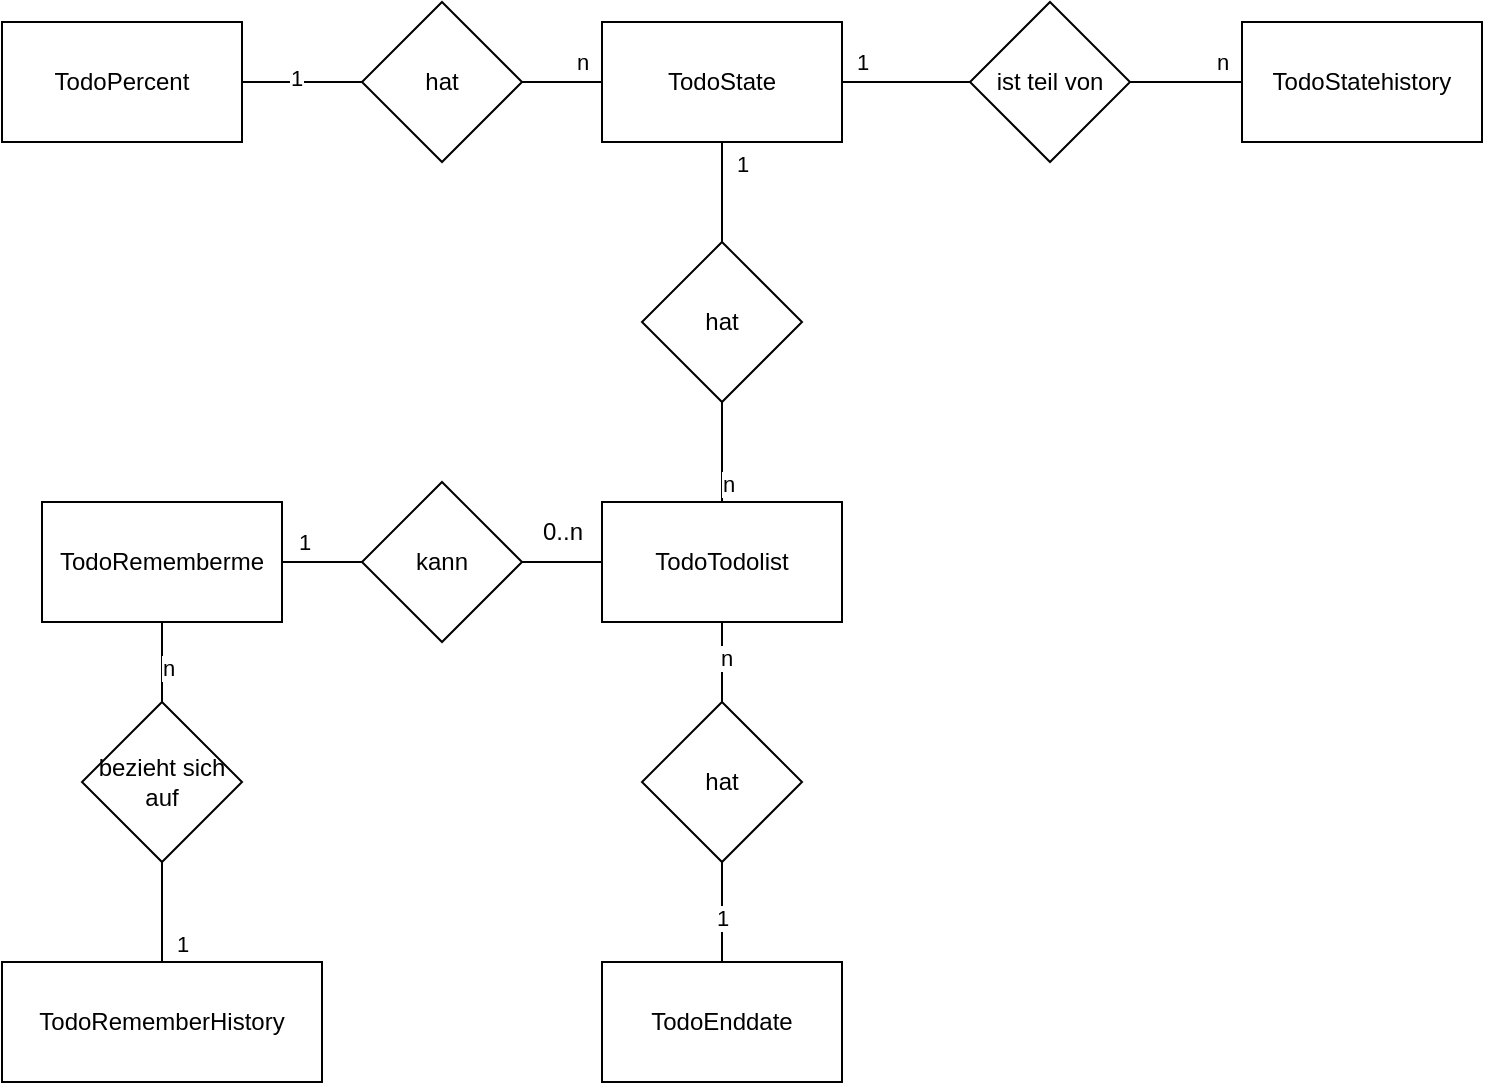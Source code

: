 <mxfile version="27.0.9">
  <diagram name="Seite-1" id="p_y_RWC4hwnAIl9erWtl">
    <mxGraphModel dx="1722" dy="2093" grid="1" gridSize="10" guides="1" tooltips="1" connect="1" arrows="1" fold="1" page="1" pageScale="1" pageWidth="827" pageHeight="1169" math="0" shadow="0">
      <root>
        <mxCell id="0" />
        <mxCell id="1" parent="0" />
        <mxCell id="KRQcS20CmdTBOLklNarJ-19" value="" style="edgeStyle=orthogonalEdgeStyle;rounded=0;orthogonalLoop=1;jettySize=auto;html=1;endArrow=none;startFill=0;" edge="1" parent="1" source="KRQcS20CmdTBOLklNarJ-1" target="KRQcS20CmdTBOLklNarJ-18">
          <mxGeometry relative="1" as="geometry" />
        </mxCell>
        <mxCell id="KRQcS20CmdTBOLklNarJ-21" value="" style="edgeStyle=orthogonalEdgeStyle;rounded=0;orthogonalLoop=1;jettySize=auto;html=1;endArrow=none;startFill=0;" edge="1" parent="1" source="KRQcS20CmdTBOLklNarJ-1" target="KRQcS20CmdTBOLklNarJ-17">
          <mxGeometry relative="1" as="geometry" />
        </mxCell>
        <mxCell id="KRQcS20CmdTBOLklNarJ-37" value="n" style="edgeLabel;html=1;align=center;verticalAlign=middle;resizable=0;points=[];" vertex="1" connectable="0" parent="KRQcS20CmdTBOLklNarJ-21">
          <mxGeometry x="-0.213" y="-3" relative="1" as="geometry">
            <mxPoint y="10" as="offset" />
          </mxGeometry>
        </mxCell>
        <mxCell id="KRQcS20CmdTBOLklNarJ-47" value="" style="edgeStyle=orthogonalEdgeStyle;rounded=0;orthogonalLoop=1;jettySize=auto;html=1;endArrow=none;startFill=0;" edge="1" parent="1" source="KRQcS20CmdTBOLklNarJ-1" target="KRQcS20CmdTBOLklNarJ-18">
          <mxGeometry relative="1" as="geometry" />
        </mxCell>
        <mxCell id="KRQcS20CmdTBOLklNarJ-1" value="TodoTodolist" style="rounded=0;whiteSpace=wrap;html=1;" vertex="1" parent="1">
          <mxGeometry x="370" y="240" width="120" height="60" as="geometry" />
        </mxCell>
        <mxCell id="KRQcS20CmdTBOLklNarJ-44" value="" style="edgeStyle=orthogonalEdgeStyle;rounded=0;orthogonalLoop=1;jettySize=auto;html=1;endArrow=none;startFill=0;" edge="1" parent="1" source="KRQcS20CmdTBOLklNarJ-2" target="KRQcS20CmdTBOLklNarJ-9">
          <mxGeometry relative="1" as="geometry" />
        </mxCell>
        <mxCell id="KRQcS20CmdTBOLklNarJ-45" value="n" style="edgeLabel;html=1;align=center;verticalAlign=middle;resizable=0;points=[];" vertex="1" connectable="0" parent="KRQcS20CmdTBOLklNarJ-44">
          <mxGeometry x="-0.142" y="-3" relative="1" as="geometry">
            <mxPoint x="13" y="-13" as="offset" />
          </mxGeometry>
        </mxCell>
        <mxCell id="KRQcS20CmdTBOLklNarJ-2" value="hat" style="rhombus;whiteSpace=wrap;html=1;" vertex="1" parent="1">
          <mxGeometry x="250" y="-10" width="80" height="80" as="geometry" />
        </mxCell>
        <mxCell id="KRQcS20CmdTBOLklNarJ-43" value="" style="edgeStyle=orthogonalEdgeStyle;rounded=0;orthogonalLoop=1;jettySize=auto;html=1;endArrow=none;startFill=0;" edge="1" parent="1" source="KRQcS20CmdTBOLklNarJ-6" target="KRQcS20CmdTBOLklNarJ-2">
          <mxGeometry relative="1" as="geometry" />
        </mxCell>
        <mxCell id="KRQcS20CmdTBOLklNarJ-46" value="1" style="edgeLabel;html=1;align=center;verticalAlign=middle;resizable=0;points=[];" vertex="1" connectable="0" parent="KRQcS20CmdTBOLklNarJ-43">
          <mxGeometry x="-0.122" y="2" relative="1" as="geometry">
            <mxPoint as="offset" />
          </mxGeometry>
        </mxCell>
        <mxCell id="KRQcS20CmdTBOLklNarJ-6" value="TodoPercent" style="rounded=0;whiteSpace=wrap;html=1;" vertex="1" parent="1">
          <mxGeometry x="70" width="120" height="60" as="geometry" />
        </mxCell>
        <mxCell id="KRQcS20CmdTBOLklNarJ-28" value="" style="edgeStyle=orthogonalEdgeStyle;rounded=0;orthogonalLoop=1;jettySize=auto;html=1;endArrow=none;startFill=0;" edge="1" parent="1" source="KRQcS20CmdTBOLklNarJ-9" target="KRQcS20CmdTBOLklNarJ-27">
          <mxGeometry relative="1" as="geometry" />
        </mxCell>
        <mxCell id="KRQcS20CmdTBOLklNarJ-31" value="1" style="edgeLabel;html=1;align=center;verticalAlign=middle;resizable=0;points=[];" vertex="1" connectable="0" parent="KRQcS20CmdTBOLklNarJ-28">
          <mxGeometry x="-0.464" y="-5" relative="1" as="geometry">
            <mxPoint x="-7" y="-15" as="offset" />
          </mxGeometry>
        </mxCell>
        <mxCell id="KRQcS20CmdTBOLklNarJ-9" value="TodoState" style="rounded=0;whiteSpace=wrap;html=1;" vertex="1" parent="1">
          <mxGeometry x="370" width="120" height="60" as="geometry" />
        </mxCell>
        <mxCell id="KRQcS20CmdTBOLklNarJ-10" value="TodoStatehistory" style="rounded=0;whiteSpace=wrap;html=1;" vertex="1" parent="1">
          <mxGeometry x="690" width="120" height="60" as="geometry" />
        </mxCell>
        <mxCell id="KRQcS20CmdTBOLklNarJ-11" value="TodoRememberme" style="rounded=0;whiteSpace=wrap;html=1;" vertex="1" parent="1">
          <mxGeometry x="90" y="240" width="120" height="60" as="geometry" />
        </mxCell>
        <mxCell id="KRQcS20CmdTBOLklNarJ-34" value="" style="edgeStyle=orthogonalEdgeStyle;rounded=0;orthogonalLoop=1;jettySize=auto;html=1;endArrow=none;startFill=0;" edge="1" parent="1" source="KRQcS20CmdTBOLklNarJ-12" target="KRQcS20CmdTBOLklNarJ-25">
          <mxGeometry relative="1" as="geometry" />
        </mxCell>
        <mxCell id="KRQcS20CmdTBOLklNarJ-42" value="1" style="edgeLabel;html=1;align=center;verticalAlign=middle;resizable=0;points=[];" vertex="1" connectable="0" parent="KRQcS20CmdTBOLklNarJ-34">
          <mxGeometry x="0.22" y="-1" relative="1" as="geometry">
            <mxPoint x="9" y="21" as="offset" />
          </mxGeometry>
        </mxCell>
        <mxCell id="KRQcS20CmdTBOLklNarJ-12" value="TodoRememberHistory" style="rounded=0;whiteSpace=wrap;html=1;" vertex="1" parent="1">
          <mxGeometry x="70" y="470" width="160" height="60" as="geometry" />
        </mxCell>
        <mxCell id="KRQcS20CmdTBOLklNarJ-35" value="" style="edgeStyle=orthogonalEdgeStyle;rounded=0;orthogonalLoop=1;jettySize=auto;html=1;endArrow=none;startFill=0;" edge="1" parent="1" source="KRQcS20CmdTBOLklNarJ-13" target="KRQcS20CmdTBOLklNarJ-26">
          <mxGeometry relative="1" as="geometry" />
        </mxCell>
        <mxCell id="KRQcS20CmdTBOLklNarJ-40" value="1" style="edgeLabel;html=1;align=center;verticalAlign=middle;resizable=0;points=[];" vertex="1" connectable="0" parent="KRQcS20CmdTBOLklNarJ-35">
          <mxGeometry x="-0.113" relative="1" as="geometry">
            <mxPoint as="offset" />
          </mxGeometry>
        </mxCell>
        <mxCell id="KRQcS20CmdTBOLklNarJ-13" value="TodoEnddate" style="rounded=0;whiteSpace=wrap;html=1;" vertex="1" parent="1">
          <mxGeometry x="370" y="470" width="120" height="60" as="geometry" />
        </mxCell>
        <mxCell id="KRQcS20CmdTBOLklNarJ-22" value="" style="edgeStyle=orthogonalEdgeStyle;rounded=0;orthogonalLoop=1;jettySize=auto;html=1;endArrow=none;startFill=0;" edge="1" parent="1" source="KRQcS20CmdTBOLklNarJ-17" target="KRQcS20CmdTBOLklNarJ-9">
          <mxGeometry relative="1" as="geometry" />
        </mxCell>
        <mxCell id="KRQcS20CmdTBOLklNarJ-38" value="1" style="edgeLabel;html=1;align=center;verticalAlign=middle;resizable=0;points=[];" vertex="1" connectable="0" parent="KRQcS20CmdTBOLklNarJ-22">
          <mxGeometry x="0.653" relative="1" as="geometry">
            <mxPoint x="10" y="2" as="offset" />
          </mxGeometry>
        </mxCell>
        <mxCell id="KRQcS20CmdTBOLklNarJ-17" value="hat" style="rhombus;whiteSpace=wrap;html=1;" vertex="1" parent="1">
          <mxGeometry x="390" y="110" width="80" height="80" as="geometry" />
        </mxCell>
        <mxCell id="KRQcS20CmdTBOLklNarJ-20" value="" style="edgeStyle=orthogonalEdgeStyle;rounded=0;orthogonalLoop=1;jettySize=auto;html=1;endArrow=none;startFill=0;" edge="1" parent="1" source="KRQcS20CmdTBOLklNarJ-18" target="KRQcS20CmdTBOLklNarJ-11">
          <mxGeometry relative="1" as="geometry" />
        </mxCell>
        <mxCell id="KRQcS20CmdTBOLklNarJ-49" value="1" style="edgeLabel;html=1;align=center;verticalAlign=middle;resizable=0;points=[];" vertex="1" connectable="0" parent="KRQcS20CmdTBOLklNarJ-20">
          <mxGeometry x="0.475" relative="1" as="geometry">
            <mxPoint y="-10" as="offset" />
          </mxGeometry>
        </mxCell>
        <mxCell id="KRQcS20CmdTBOLklNarJ-18" value="kann" style="rhombus;whiteSpace=wrap;html=1;" vertex="1" parent="1">
          <mxGeometry x="250" y="230" width="80" height="80" as="geometry" />
        </mxCell>
        <mxCell id="KRQcS20CmdTBOLklNarJ-33" value="" style="edgeStyle=orthogonalEdgeStyle;rounded=0;orthogonalLoop=1;jettySize=auto;html=1;endArrow=none;startFill=0;" edge="1" parent="1" source="KRQcS20CmdTBOLklNarJ-25" target="KRQcS20CmdTBOLklNarJ-11">
          <mxGeometry relative="1" as="geometry" />
        </mxCell>
        <mxCell id="KRQcS20CmdTBOLklNarJ-41" value="n" style="edgeLabel;html=1;align=center;verticalAlign=middle;resizable=0;points=[];" vertex="1" connectable="0" parent="KRQcS20CmdTBOLklNarJ-33">
          <mxGeometry x="-0.142" y="-3" relative="1" as="geometry">
            <mxPoint as="offset" />
          </mxGeometry>
        </mxCell>
        <mxCell id="KRQcS20CmdTBOLklNarJ-25" value="bezieht sich auf" style="rhombus;whiteSpace=wrap;html=1;" vertex="1" parent="1">
          <mxGeometry x="110" y="340" width="80" height="80" as="geometry" />
        </mxCell>
        <mxCell id="KRQcS20CmdTBOLklNarJ-36" value="" style="edgeStyle=orthogonalEdgeStyle;rounded=0;orthogonalLoop=1;jettySize=auto;html=1;endArrow=none;startFill=0;" edge="1" parent="1" source="KRQcS20CmdTBOLklNarJ-26" target="KRQcS20CmdTBOLklNarJ-1">
          <mxGeometry relative="1" as="geometry" />
        </mxCell>
        <mxCell id="KRQcS20CmdTBOLklNarJ-39" value="n" style="edgeLabel;html=1;align=center;verticalAlign=middle;resizable=0;points=[];" vertex="1" connectable="0" parent="KRQcS20CmdTBOLklNarJ-36">
          <mxGeometry x="0.108" y="-2" relative="1" as="geometry">
            <mxPoint as="offset" />
          </mxGeometry>
        </mxCell>
        <mxCell id="KRQcS20CmdTBOLklNarJ-26" value="hat" style="rhombus;whiteSpace=wrap;html=1;" vertex="1" parent="1">
          <mxGeometry x="390" y="340" width="80" height="80" as="geometry" />
        </mxCell>
        <mxCell id="KRQcS20CmdTBOLklNarJ-29" value="" style="edgeStyle=orthogonalEdgeStyle;rounded=0;orthogonalLoop=1;jettySize=auto;html=1;endArrow=none;startFill=0;" edge="1" parent="1" source="KRQcS20CmdTBOLklNarJ-27" target="KRQcS20CmdTBOLklNarJ-10">
          <mxGeometry relative="1" as="geometry" />
        </mxCell>
        <mxCell id="KRQcS20CmdTBOLklNarJ-32" value="n" style="edgeLabel;html=1;align=center;verticalAlign=middle;resizable=0;points=[];" vertex="1" connectable="0" parent="KRQcS20CmdTBOLklNarJ-29">
          <mxGeometry x="0.274" y="-2" relative="1" as="geometry">
            <mxPoint x="10" y="-12" as="offset" />
          </mxGeometry>
        </mxCell>
        <mxCell id="KRQcS20CmdTBOLklNarJ-27" value="ist teil von" style="rhombus;whiteSpace=wrap;html=1;" vertex="1" parent="1">
          <mxGeometry x="554" y="-10" width="80" height="80" as="geometry" />
        </mxCell>
        <mxCell id="KRQcS20CmdTBOLklNarJ-48" value="0..n" style="text;html=1;align=center;verticalAlign=middle;resizable=0;points=[];autosize=1;strokeColor=none;fillColor=none;" vertex="1" parent="1">
          <mxGeometry x="330" y="240" width="40" height="30" as="geometry" />
        </mxCell>
      </root>
    </mxGraphModel>
  </diagram>
</mxfile>
